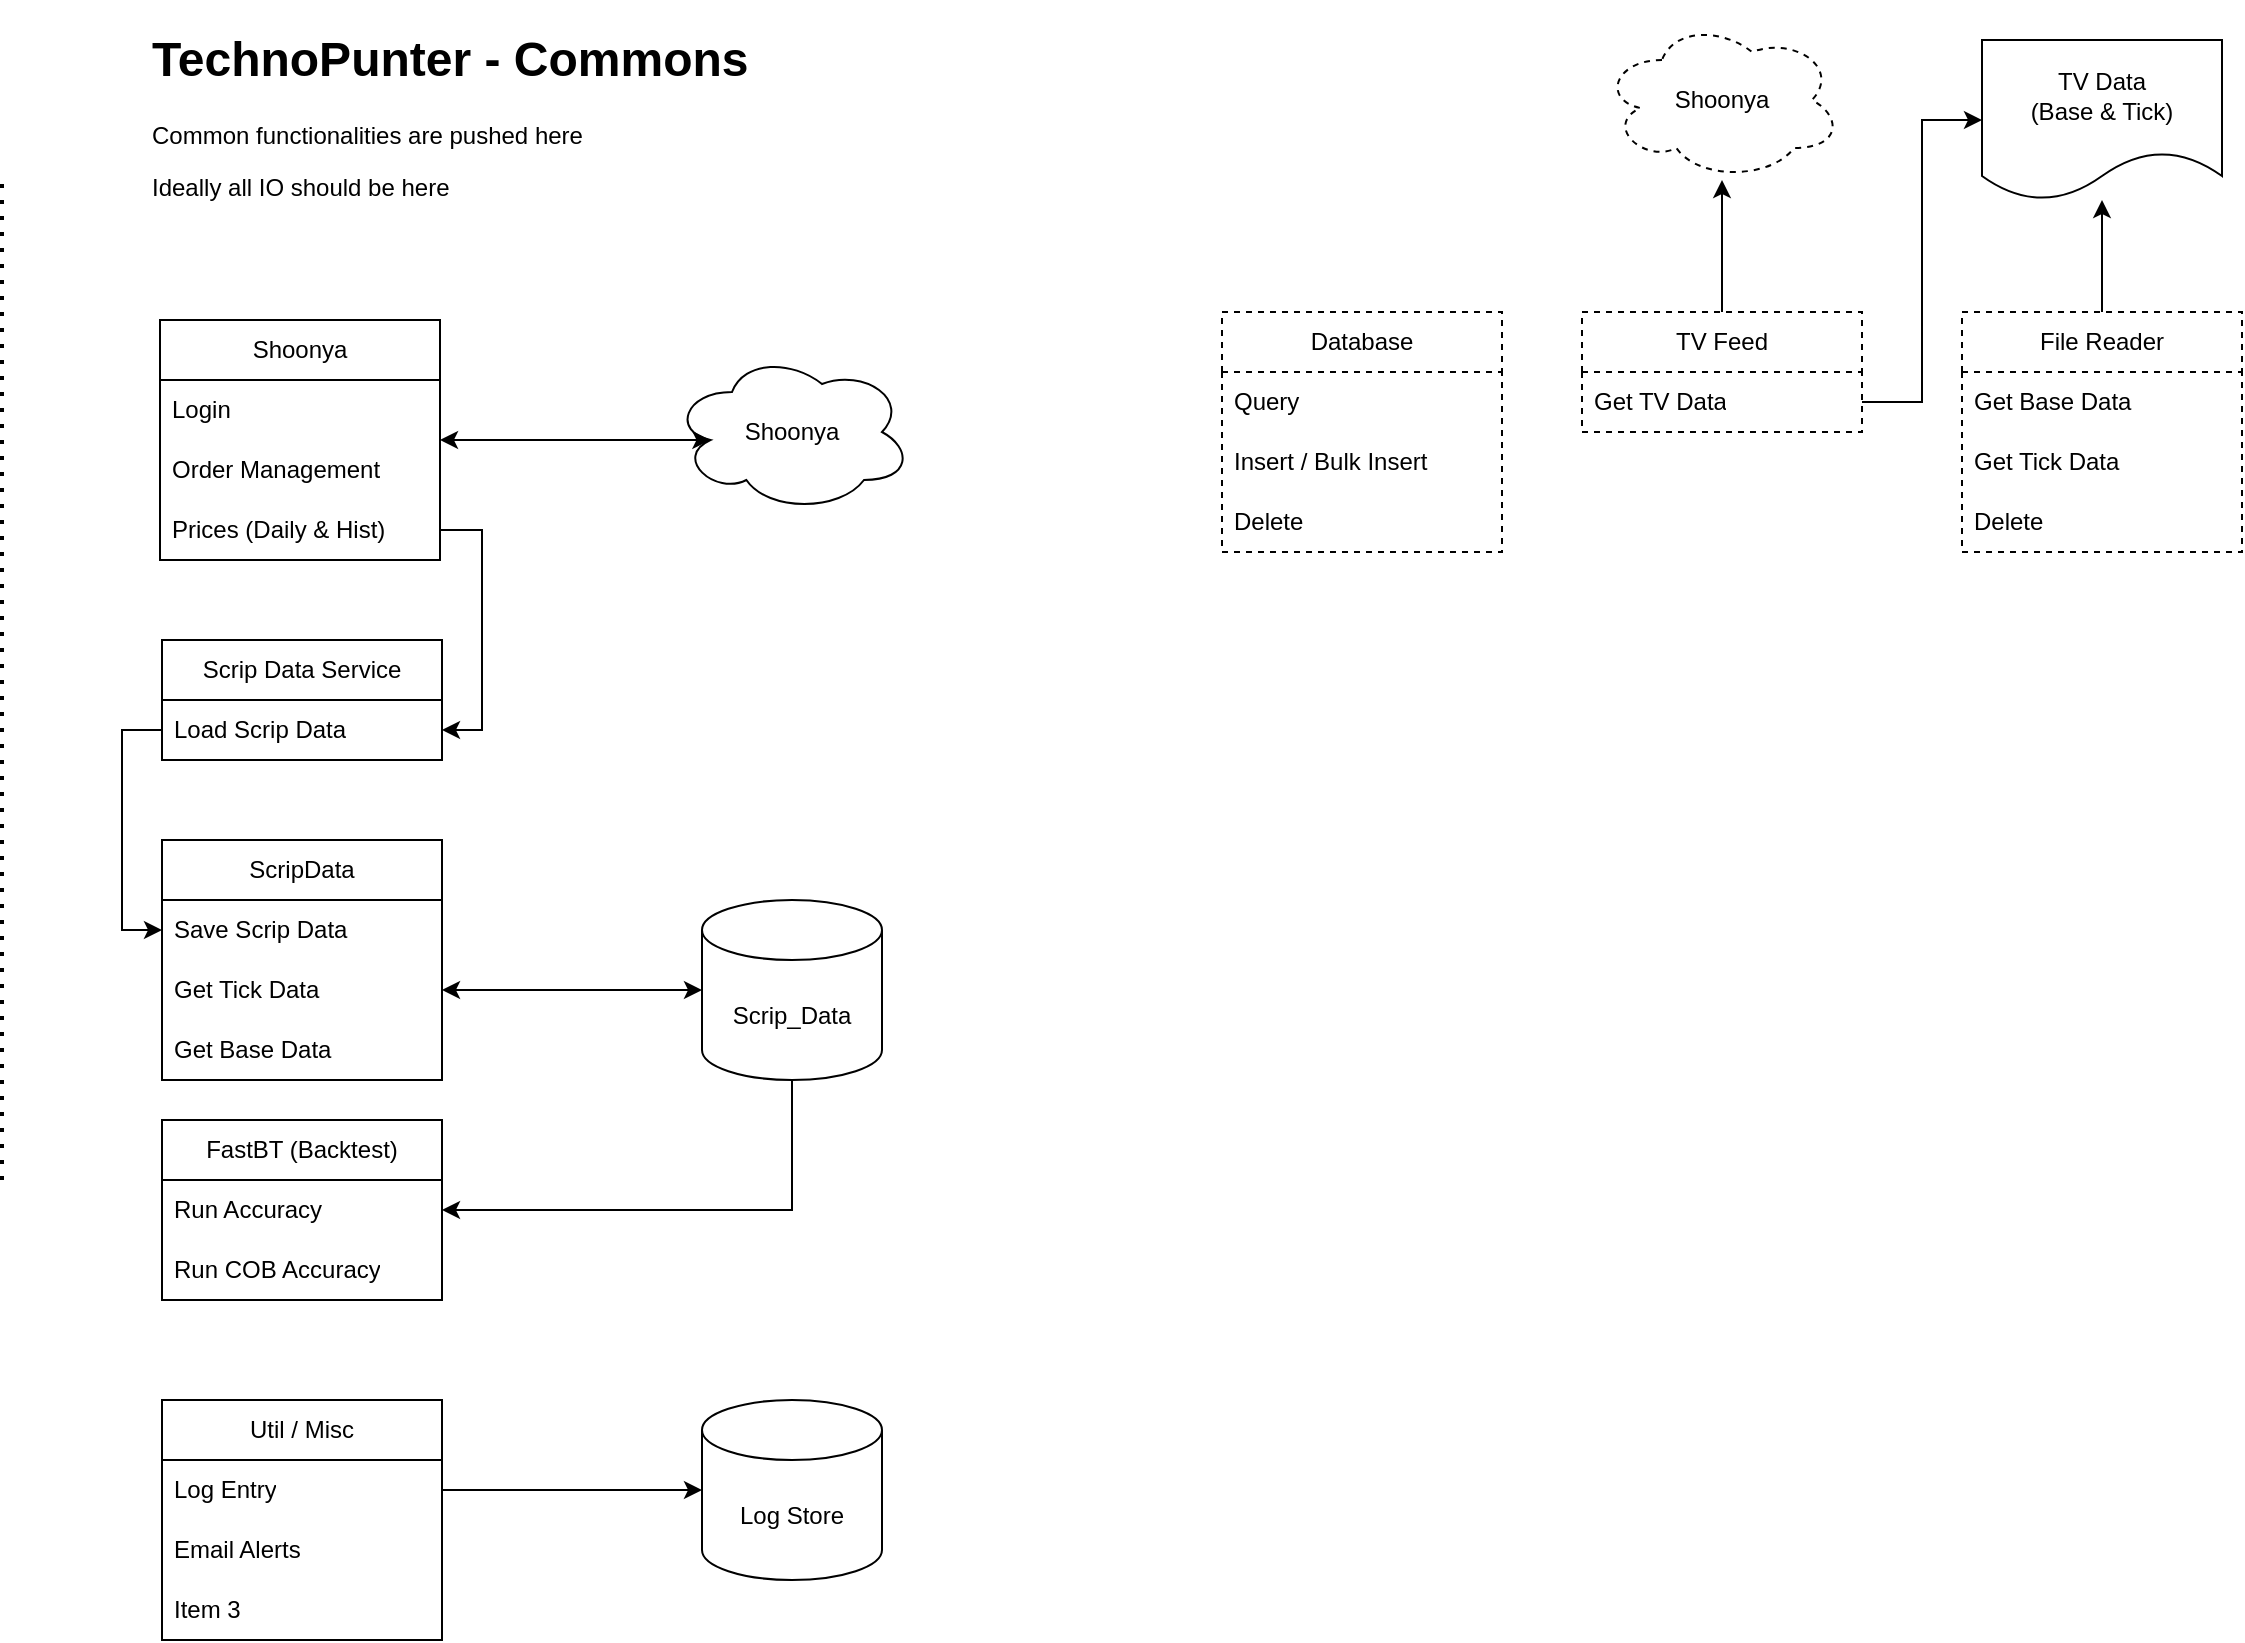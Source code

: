 <mxfile version="22.0.3" type="device">
  <diagram name="Page-1" id="q_znaS9jOddVUAfg9CCP">
    <mxGraphModel dx="1262" dy="920" grid="1" gridSize="10" guides="1" tooltips="1" connect="1" arrows="1" fold="1" page="1" pageScale="1" pageWidth="827" pageHeight="1169" math="0" shadow="0">
      <root>
        <mxCell id="0" />
        <mxCell id="1" parent="0" />
        <mxCell id="WZCXuej5-DD6I5j7KRN8-1" value="Shoonya" style="swimlane;fontStyle=0;childLayout=stackLayout;horizontal=1;startSize=30;horizontalStack=0;resizeParent=1;resizeParentMax=0;resizeLast=0;collapsible=1;marginBottom=0;whiteSpace=wrap;html=1;" vertex="1" parent="1">
          <mxGeometry x="319" y="210" width="140" height="120" as="geometry" />
        </mxCell>
        <mxCell id="WZCXuej5-DD6I5j7KRN8-2" value="Login" style="text;strokeColor=none;fillColor=none;align=left;verticalAlign=middle;spacingLeft=4;spacingRight=4;overflow=hidden;points=[[0,0.5],[1,0.5]];portConstraint=eastwest;rotatable=0;whiteSpace=wrap;html=1;" vertex="1" parent="WZCXuej5-DD6I5j7KRN8-1">
          <mxGeometry y="30" width="140" height="30" as="geometry" />
        </mxCell>
        <mxCell id="WZCXuej5-DD6I5j7KRN8-3" value="Order Management" style="text;strokeColor=none;fillColor=none;align=left;verticalAlign=middle;spacingLeft=4;spacingRight=4;overflow=hidden;points=[[0,0.5],[1,0.5]];portConstraint=eastwest;rotatable=0;whiteSpace=wrap;html=1;" vertex="1" parent="WZCXuej5-DD6I5j7KRN8-1">
          <mxGeometry y="60" width="140" height="30" as="geometry" />
        </mxCell>
        <mxCell id="WZCXuej5-DD6I5j7KRN8-4" value="Prices (Daily &amp;amp; Hist)" style="text;strokeColor=none;fillColor=none;align=left;verticalAlign=middle;spacingLeft=4;spacingRight=4;overflow=hidden;points=[[0,0.5],[1,0.5]];portConstraint=eastwest;rotatable=0;whiteSpace=wrap;html=1;" vertex="1" parent="WZCXuej5-DD6I5j7KRN8-1">
          <mxGeometry y="90" width="140" height="30" as="geometry" />
        </mxCell>
        <mxCell id="WZCXuej5-DD6I5j7KRN8-8" value="ScripData" style="swimlane;fontStyle=0;childLayout=stackLayout;horizontal=1;startSize=30;horizontalStack=0;resizeParent=1;resizeParentMax=0;resizeLast=0;collapsible=1;marginBottom=0;whiteSpace=wrap;html=1;" vertex="1" parent="1">
          <mxGeometry x="320" y="470" width="140" height="120" as="geometry" />
        </mxCell>
        <mxCell id="WZCXuej5-DD6I5j7KRN8-9" value="Save Scrip Data" style="text;strokeColor=none;fillColor=none;align=left;verticalAlign=middle;spacingLeft=4;spacingRight=4;overflow=hidden;points=[[0,0.5],[1,0.5]];portConstraint=eastwest;rotatable=0;whiteSpace=wrap;html=1;" vertex="1" parent="WZCXuej5-DD6I5j7KRN8-8">
          <mxGeometry y="30" width="140" height="30" as="geometry" />
        </mxCell>
        <mxCell id="WZCXuej5-DD6I5j7KRN8-10" value="Get Tick Data" style="text;strokeColor=none;fillColor=none;align=left;verticalAlign=middle;spacingLeft=4;spacingRight=4;overflow=hidden;points=[[0,0.5],[1,0.5]];portConstraint=eastwest;rotatable=0;whiteSpace=wrap;html=1;" vertex="1" parent="WZCXuej5-DD6I5j7KRN8-8">
          <mxGeometry y="60" width="140" height="30" as="geometry" />
        </mxCell>
        <mxCell id="WZCXuej5-DD6I5j7KRN8-11" value="Get Base Data" style="text;strokeColor=none;fillColor=none;align=left;verticalAlign=middle;spacingLeft=4;spacingRight=4;overflow=hidden;points=[[0,0.5],[1,0.5]];portConstraint=eastwest;rotatable=0;whiteSpace=wrap;html=1;" vertex="1" parent="WZCXuej5-DD6I5j7KRN8-8">
          <mxGeometry y="90" width="140" height="30" as="geometry" />
        </mxCell>
        <mxCell id="WZCXuej5-DD6I5j7KRN8-12" value="Scrip_Data" style="shape=cylinder3;whiteSpace=wrap;html=1;boundedLbl=1;backgroundOutline=1;size=15;" vertex="1" parent="1">
          <mxGeometry x="590" y="500" width="90" height="90" as="geometry" />
        </mxCell>
        <mxCell id="WZCXuej5-DD6I5j7KRN8-13" style="edgeStyle=orthogonalEdgeStyle;rounded=0;orthogonalLoop=1;jettySize=auto;html=1;startArrow=classic;startFill=1;" edge="1" parent="1" source="WZCXuej5-DD6I5j7KRN8-10" target="WZCXuej5-DD6I5j7KRN8-12">
          <mxGeometry relative="1" as="geometry" />
        </mxCell>
        <mxCell id="WZCXuej5-DD6I5j7KRN8-14" value="Scrip Data Service" style="swimlane;fontStyle=0;childLayout=stackLayout;horizontal=1;startSize=30;horizontalStack=0;resizeParent=1;resizeParentMax=0;resizeLast=0;collapsible=1;marginBottom=0;whiteSpace=wrap;html=1;" vertex="1" parent="1">
          <mxGeometry x="320" y="370" width="140" height="60" as="geometry" />
        </mxCell>
        <mxCell id="WZCXuej5-DD6I5j7KRN8-15" value="Load Scrip Data" style="text;strokeColor=none;fillColor=none;align=left;verticalAlign=middle;spacingLeft=4;spacingRight=4;overflow=hidden;points=[[0,0.5],[1,0.5]];portConstraint=eastwest;rotatable=0;whiteSpace=wrap;html=1;" vertex="1" parent="WZCXuej5-DD6I5j7KRN8-14">
          <mxGeometry y="30" width="140" height="30" as="geometry" />
        </mxCell>
        <mxCell id="WZCXuej5-DD6I5j7KRN8-18" style="edgeStyle=orthogonalEdgeStyle;rounded=0;orthogonalLoop=1;jettySize=auto;html=1;entryX=1;entryY=0.5;entryDx=0;entryDy=0;exitX=1;exitY=0.5;exitDx=0;exitDy=0;" edge="1" parent="1" source="WZCXuej5-DD6I5j7KRN8-4" target="WZCXuej5-DD6I5j7KRN8-15">
          <mxGeometry relative="1" as="geometry" />
        </mxCell>
        <mxCell id="WZCXuej5-DD6I5j7KRN8-19" style="edgeStyle=orthogonalEdgeStyle;rounded=0;orthogonalLoop=1;jettySize=auto;html=1;entryX=0;entryY=0.5;entryDx=0;entryDy=0;" edge="1" parent="1" source="WZCXuej5-DD6I5j7KRN8-15" target="WZCXuej5-DD6I5j7KRN8-9">
          <mxGeometry relative="1" as="geometry" />
        </mxCell>
        <mxCell id="WZCXuej5-DD6I5j7KRN8-20" value="Shoonya" style="ellipse;shape=cloud;whiteSpace=wrap;html=1;" vertex="1" parent="1">
          <mxGeometry x="575" y="226" width="120" height="80" as="geometry" />
        </mxCell>
        <mxCell id="WZCXuej5-DD6I5j7KRN8-21" style="edgeStyle=orthogonalEdgeStyle;rounded=0;orthogonalLoop=1;jettySize=auto;html=1;entryX=0.16;entryY=0.55;entryDx=0;entryDy=0;entryPerimeter=0;startArrow=classic;startFill=1;" edge="1" parent="1" source="WZCXuej5-DD6I5j7KRN8-1" target="WZCXuej5-DD6I5j7KRN8-20">
          <mxGeometry relative="1" as="geometry" />
        </mxCell>
        <mxCell id="WZCXuej5-DD6I5j7KRN8-22" value="" style="endArrow=none;dashed=1;html=1;dashPattern=1 3;strokeWidth=2;rounded=0;" edge="1" parent="1">
          <mxGeometry width="50" height="50" relative="1" as="geometry">
            <mxPoint x="240" y="640" as="sourcePoint" />
            <mxPoint x="240" y="140" as="targetPoint" />
          </mxGeometry>
        </mxCell>
        <mxCell id="WZCXuej5-DD6I5j7KRN8-23" value="&lt;h1&gt;TechnoPunter - Commons&lt;/h1&gt;&lt;p&gt;Common functionalities are pushed here&lt;/p&gt;&lt;p&gt;Ideally all IO should be here&lt;/p&gt;" style="text;html=1;strokeColor=none;fillColor=none;spacing=5;spacingTop=-20;whiteSpace=wrap;overflow=hidden;rounded=0;" vertex="1" parent="1">
          <mxGeometry x="310" y="60" width="340" height="120" as="geometry" />
        </mxCell>
        <mxCell id="WZCXuej5-DD6I5j7KRN8-29" style="edgeStyle=orthogonalEdgeStyle;rounded=0;orthogonalLoop=1;jettySize=auto;html=1;exitX=1;exitY=0.5;exitDx=0;exitDy=0;" edge="1" parent="1" source="WZCXuej5-DD6I5j7KRN8-25" target="WZCXuej5-DD6I5j7KRN8-28">
          <mxGeometry relative="1" as="geometry" />
        </mxCell>
        <mxCell id="WZCXuej5-DD6I5j7KRN8-24" value="Util / Misc" style="swimlane;fontStyle=0;childLayout=stackLayout;horizontal=1;startSize=30;horizontalStack=0;resizeParent=1;resizeParentMax=0;resizeLast=0;collapsible=1;marginBottom=0;whiteSpace=wrap;html=1;" vertex="1" parent="1">
          <mxGeometry x="320" y="750" width="140" height="120" as="geometry" />
        </mxCell>
        <mxCell id="WZCXuej5-DD6I5j7KRN8-25" value="Log Entry" style="text;strokeColor=none;fillColor=none;align=left;verticalAlign=middle;spacingLeft=4;spacingRight=4;overflow=hidden;points=[[0,0.5],[1,0.5]];portConstraint=eastwest;rotatable=0;whiteSpace=wrap;html=1;" vertex="1" parent="WZCXuej5-DD6I5j7KRN8-24">
          <mxGeometry y="30" width="140" height="30" as="geometry" />
        </mxCell>
        <mxCell id="WZCXuej5-DD6I5j7KRN8-26" value="Email Alerts" style="text;strokeColor=none;fillColor=none;align=left;verticalAlign=middle;spacingLeft=4;spacingRight=4;overflow=hidden;points=[[0,0.5],[1,0.5]];portConstraint=eastwest;rotatable=0;whiteSpace=wrap;html=1;" vertex="1" parent="WZCXuej5-DD6I5j7KRN8-24">
          <mxGeometry y="60" width="140" height="30" as="geometry" />
        </mxCell>
        <mxCell id="WZCXuej5-DD6I5j7KRN8-27" value="Item 3" style="text;strokeColor=none;fillColor=none;align=left;verticalAlign=middle;spacingLeft=4;spacingRight=4;overflow=hidden;points=[[0,0.5],[1,0.5]];portConstraint=eastwest;rotatable=0;whiteSpace=wrap;html=1;" vertex="1" parent="WZCXuej5-DD6I5j7KRN8-24">
          <mxGeometry y="90" width="140" height="30" as="geometry" />
        </mxCell>
        <mxCell id="WZCXuej5-DD6I5j7KRN8-28" value="Log Store" style="shape=cylinder3;whiteSpace=wrap;html=1;boundedLbl=1;backgroundOutline=1;size=15;" vertex="1" parent="1">
          <mxGeometry x="590" y="750" width="90" height="90" as="geometry" />
        </mxCell>
        <mxCell id="WZCXuej5-DD6I5j7KRN8-31" value="Database" style="swimlane;fontStyle=0;childLayout=stackLayout;horizontal=1;startSize=30;horizontalStack=0;resizeParent=1;resizeParentMax=0;resizeLast=0;collapsible=1;marginBottom=0;whiteSpace=wrap;html=1;dashed=1;" vertex="1" parent="1">
          <mxGeometry x="850" y="206" width="140" height="120" as="geometry" />
        </mxCell>
        <mxCell id="WZCXuej5-DD6I5j7KRN8-32" value="Query" style="text;strokeColor=none;fillColor=none;align=left;verticalAlign=middle;spacingLeft=4;spacingRight=4;overflow=hidden;points=[[0,0.5],[1,0.5]];portConstraint=eastwest;rotatable=0;whiteSpace=wrap;html=1;" vertex="1" parent="WZCXuej5-DD6I5j7KRN8-31">
          <mxGeometry y="30" width="140" height="30" as="geometry" />
        </mxCell>
        <mxCell id="WZCXuej5-DD6I5j7KRN8-33" value="Insert / Bulk Insert" style="text;strokeColor=none;fillColor=none;align=left;verticalAlign=middle;spacingLeft=4;spacingRight=4;overflow=hidden;points=[[0,0.5],[1,0.5]];portConstraint=eastwest;rotatable=0;whiteSpace=wrap;html=1;" vertex="1" parent="WZCXuej5-DD6I5j7KRN8-31">
          <mxGeometry y="60" width="140" height="30" as="geometry" />
        </mxCell>
        <mxCell id="WZCXuej5-DD6I5j7KRN8-34" value="Delete" style="text;strokeColor=none;fillColor=none;align=left;verticalAlign=middle;spacingLeft=4;spacingRight=4;overflow=hidden;points=[[0,0.5],[1,0.5]];portConstraint=eastwest;rotatable=0;whiteSpace=wrap;html=1;" vertex="1" parent="WZCXuej5-DD6I5j7KRN8-31">
          <mxGeometry y="90" width="140" height="30" as="geometry" />
        </mxCell>
        <mxCell id="WZCXuej5-DD6I5j7KRN8-40" value="" style="edgeStyle=orthogonalEdgeStyle;rounded=0;orthogonalLoop=1;jettySize=auto;html=1;" edge="1" parent="1" source="WZCXuej5-DD6I5j7KRN8-35" target="WZCXuej5-DD6I5j7KRN8-39">
          <mxGeometry relative="1" as="geometry" />
        </mxCell>
        <mxCell id="WZCXuej5-DD6I5j7KRN8-35" value="TV Feed" style="swimlane;fontStyle=0;childLayout=stackLayout;horizontal=1;startSize=30;horizontalStack=0;resizeParent=1;resizeParentMax=0;resizeLast=0;collapsible=1;marginBottom=0;whiteSpace=wrap;html=1;dashed=1;" vertex="1" parent="1">
          <mxGeometry x="1030" y="206" width="140" height="60" as="geometry" />
        </mxCell>
        <mxCell id="WZCXuej5-DD6I5j7KRN8-36" value="Get TV Data" style="text;strokeColor=none;fillColor=none;align=left;verticalAlign=middle;spacingLeft=4;spacingRight=4;overflow=hidden;points=[[0,0.5],[1,0.5]];portConstraint=eastwest;rotatable=0;whiteSpace=wrap;html=1;" vertex="1" parent="WZCXuej5-DD6I5j7KRN8-35">
          <mxGeometry y="30" width="140" height="30" as="geometry" />
        </mxCell>
        <mxCell id="WZCXuej5-DD6I5j7KRN8-39" value="Shoonya" style="ellipse;shape=cloud;whiteSpace=wrap;html=1;dashed=1;" vertex="1" parent="1">
          <mxGeometry x="1040" y="60" width="120" height="80" as="geometry" />
        </mxCell>
        <mxCell id="WZCXuej5-DD6I5j7KRN8-46" value="" style="edgeStyle=orthogonalEdgeStyle;rounded=0;orthogonalLoop=1;jettySize=auto;html=1;" edge="1" parent="1" source="WZCXuej5-DD6I5j7KRN8-41" target="WZCXuej5-DD6I5j7KRN8-45">
          <mxGeometry relative="1" as="geometry" />
        </mxCell>
        <mxCell id="WZCXuej5-DD6I5j7KRN8-41" value="File Reader" style="swimlane;fontStyle=0;childLayout=stackLayout;horizontal=1;startSize=30;horizontalStack=0;resizeParent=1;resizeParentMax=0;resizeLast=0;collapsible=1;marginBottom=0;whiteSpace=wrap;html=1;dashed=1;" vertex="1" parent="1">
          <mxGeometry x="1220" y="206" width="140" height="120" as="geometry" />
        </mxCell>
        <mxCell id="WZCXuej5-DD6I5j7KRN8-42" value="Get Base Data" style="text;strokeColor=none;fillColor=none;align=left;verticalAlign=middle;spacingLeft=4;spacingRight=4;overflow=hidden;points=[[0,0.5],[1,0.5]];portConstraint=eastwest;rotatable=0;whiteSpace=wrap;html=1;" vertex="1" parent="WZCXuej5-DD6I5j7KRN8-41">
          <mxGeometry y="30" width="140" height="30" as="geometry" />
        </mxCell>
        <mxCell id="WZCXuej5-DD6I5j7KRN8-43" value="Get Tick Data" style="text;strokeColor=none;fillColor=none;align=left;verticalAlign=middle;spacingLeft=4;spacingRight=4;overflow=hidden;points=[[0,0.5],[1,0.5]];portConstraint=eastwest;rotatable=0;whiteSpace=wrap;html=1;" vertex="1" parent="WZCXuej5-DD6I5j7KRN8-41">
          <mxGeometry y="60" width="140" height="30" as="geometry" />
        </mxCell>
        <mxCell id="WZCXuej5-DD6I5j7KRN8-44" value="Delete" style="text;strokeColor=none;fillColor=none;align=left;verticalAlign=middle;spacingLeft=4;spacingRight=4;overflow=hidden;points=[[0,0.5],[1,0.5]];portConstraint=eastwest;rotatable=0;whiteSpace=wrap;html=1;" vertex="1" parent="WZCXuej5-DD6I5j7KRN8-41">
          <mxGeometry y="90" width="140" height="30" as="geometry" />
        </mxCell>
        <mxCell id="WZCXuej5-DD6I5j7KRN8-45" value="TV Data&lt;br&gt;(Base &amp;amp; Tick)" style="shape=document;whiteSpace=wrap;html=1;boundedLbl=1;" vertex="1" parent="1">
          <mxGeometry x="1230" y="70" width="120" height="80" as="geometry" />
        </mxCell>
        <mxCell id="WZCXuej5-DD6I5j7KRN8-47" style="edgeStyle=orthogonalEdgeStyle;rounded=0;orthogonalLoop=1;jettySize=auto;html=1;entryX=0;entryY=0.5;entryDx=0;entryDy=0;" edge="1" parent="1" source="WZCXuej5-DD6I5j7KRN8-36" target="WZCXuej5-DD6I5j7KRN8-45">
          <mxGeometry relative="1" as="geometry" />
        </mxCell>
        <mxCell id="WZCXuej5-DD6I5j7KRN8-53" style="edgeStyle=orthogonalEdgeStyle;rounded=0;orthogonalLoop=1;jettySize=auto;html=1;startArrow=classic;startFill=1;endArrow=none;endFill=0;" edge="1" parent="1" source="WZCXuej5-DD6I5j7KRN8-48" target="WZCXuej5-DD6I5j7KRN8-12">
          <mxGeometry relative="1" as="geometry" />
        </mxCell>
        <mxCell id="WZCXuej5-DD6I5j7KRN8-48" value="FastBT (Backtest)" style="swimlane;fontStyle=0;childLayout=stackLayout;horizontal=1;startSize=30;horizontalStack=0;resizeParent=1;resizeParentMax=0;resizeLast=0;collapsible=1;marginBottom=0;whiteSpace=wrap;html=1;" vertex="1" parent="1">
          <mxGeometry x="320" y="610" width="140" height="90" as="geometry" />
        </mxCell>
        <mxCell id="WZCXuej5-DD6I5j7KRN8-49" value="Run Accuracy" style="text;strokeColor=none;fillColor=none;align=left;verticalAlign=middle;spacingLeft=4;spacingRight=4;overflow=hidden;points=[[0,0.5],[1,0.5]];portConstraint=eastwest;rotatable=0;whiteSpace=wrap;html=1;" vertex="1" parent="WZCXuej5-DD6I5j7KRN8-48">
          <mxGeometry y="30" width="140" height="30" as="geometry" />
        </mxCell>
        <mxCell id="WZCXuej5-DD6I5j7KRN8-50" value="Run COB Accuracy" style="text;strokeColor=none;fillColor=none;align=left;verticalAlign=middle;spacingLeft=4;spacingRight=4;overflow=hidden;points=[[0,0.5],[1,0.5]];portConstraint=eastwest;rotatable=0;whiteSpace=wrap;html=1;" vertex="1" parent="WZCXuej5-DD6I5j7KRN8-48">
          <mxGeometry y="60" width="140" height="30" as="geometry" />
        </mxCell>
      </root>
    </mxGraphModel>
  </diagram>
</mxfile>
